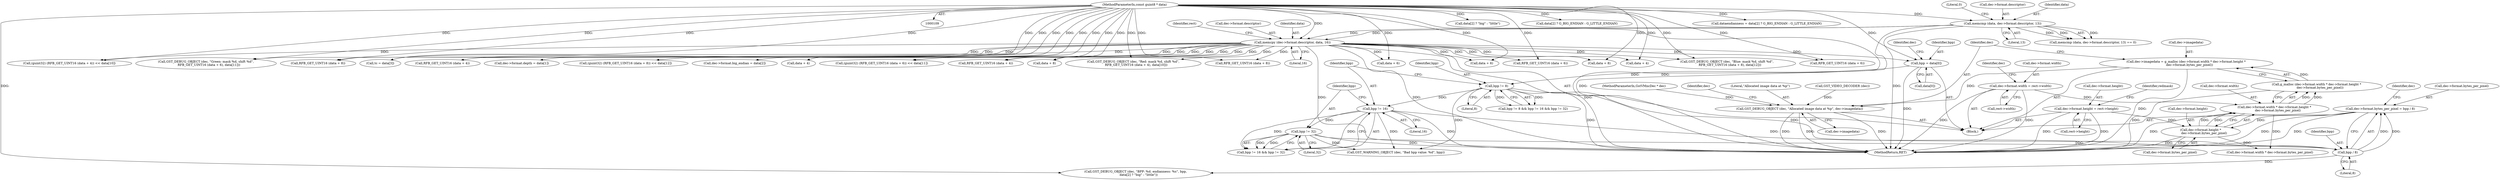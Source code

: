 digraph "0_gstreamer_4cb1bcf1422bbcd79c0f683edb7ee85e3f7a31fe_0@API" {
"1000472" [label="(Call,dec->imagedata = g_malloc (dec->format.width * dec->format.height *\n       dec->format.bytes_per_pixel))"];
"1000476" [label="(Call,g_malloc (dec->format.width * dec->format.height *\n       dec->format.bytes_per_pixel))"];
"1000477" [label="(Call,dec->format.width * dec->format.height *\n       dec->format.bytes_per_pixel)"];
"1000252" [label="(Call,dec->format.width = rect->width)"];
"1000483" [label="(Call,dec->format.height *\n       dec->format.bytes_per_pixel)"];
"1000261" [label="(Call,dec->format.height = rect->height)"];
"1000243" [label="(Call,dec->format.bytes_per_pixel = bpp / 8)"];
"1000249" [label="(Call,bpp / 8)"];
"1000224" [label="(Call,bpp != 32)"];
"1000221" [label="(Call,bpp != 16)"];
"1000217" [label="(Call,bpp != 8)"];
"1000179" [label="(Call,bpp = data[0])"];
"1000153" [label="(Call,memcpy (dec->format.descriptor, data, 16))"];
"1000141" [label="(Call,memcmp (data, dec->format.descriptor, 13))"];
"1000112" [label="(MethodParameterIn,const guint8 * data)"];
"1000494" [label="(Call,GST_DEBUG_OBJECT (dec, \"Allocated image data at %p\", dec->imagedata))"];
"1000143" [label="(Call,dec->format.descriptor)"];
"1000506" [label="(Call,dec->format.width * dec->format.bytes_per_pixel)"];
"1000180" [label="(Identifier,bpp)"];
"1000141" [label="(Call,memcmp (data, dec->format.descriptor, 13))"];
"1000454" [label="(Call,GST_VIDEO_DECODER (dec))"];
"1000159" [label="(Identifier,data)"];
"1000210" [label="(Call,tc = data[3])"];
"1000140" [label="(Call,memcmp (data, dec->format.descriptor, 13) == 0)"];
"1000253" [label="(Call,dec->format.width)"];
"1000276" [label="(Call,data + 4)"];
"1000483" [label="(Call,dec->format.height *\n       dec->format.bytes_per_pixel)"];
"1000112" [label="(MethodParameterIn,const guint8 * data)"];
"1000473" [label="(Call,dec->imagedata)"];
"1000220" [label="(Call,bpp != 16 && bpp != 32)"];
"1000187" [label="(Identifier,dec)"];
"1000336" [label="(Call,GST_DEBUG_OBJECT (dec, \"BPP: %d. endianness: %s\", bpp,\n      data[2] ? \"big\" : \"little\"))"];
"1000288" [label="(Call,data + 6)"];
"1000495" [label="(Identifier,dec)"];
"1000261" [label="(Call,dec->format.height = rect->height)"];
"1000326" [label="(Call,GST_DEBUG_OBJECT (dec, \"Blue: mask %d, shift %d\",\n      RFB_GET_UINT16 (data + 8), data[12]))"];
"1000296" [label="(Call,(guint32) (RFB_GET_UINT16 (data + 8)) << data[12])"];
"1000275" [label="(Call,RFB_GET_UINT16 (data + 4))"];
"1000217" [label="(Call,bpp != 8)"];
"1000181" [label="(Call,data[0])"];
"1000309" [label="(Call,RFB_GET_UINT16 (data + 4))"];
"1000300" [label="(Call,data + 8)"];
"1000267" [label="(Call,rect->height)"];
"1000258" [label="(Call,rect->width)"];
"1000494" [label="(Call,GST_DEBUG_OBJECT (dec, \"Allocated image data at %p\", dec->imagedata))"];
"1000340" [label="(Call,data[2] ? \"big\" : \"little\")"];
"1000165" [label="(Identifier,rect)"];
"1000284" [label="(Call,(guint32) (RFB_GET_UINT16 (data + 6)) << data[11])"];
"1000250" [label="(Identifier,bpp)"];
"1000148" [label="(Literal,13)"];
"1000154" [label="(Call,dec->format.descriptor)"];
"1000142" [label="(Identifier,data)"];
"1000251" [label="(Literal,8)"];
"1000244" [label="(Call,dec->format.bytes_per_pixel)"];
"1000110" [label="(MethodParameterIn,GstVMncDec * dec)"];
"1000476" [label="(Call,g_malloc (dec->format.width * dec->format.height *\n       dec->format.bytes_per_pixel))"];
"1000484" [label="(Call,dec->format.height)"];
"1000497" [label="(Call,dec->imagedata)"];
"1000271" [label="(Identifier,redmask)"];
"1000204" [label="(Call,data[2] ? G_BIG_ENDIAN : G_LITTLE_ENDIAN)"];
"1000519" [label="(MethodReturn,RET)"];
"1000287" [label="(Call,RFB_GET_UINT16 (data + 6))"];
"1000472" [label="(Call,dec->imagedata = g_malloc (dec->format.width * dec->format.height *\n       dec->format.bytes_per_pixel))"];
"1000223" [label="(Literal,16)"];
"1000272" [label="(Call,(guint32) (RFB_GET_UINT16 (data + 4)) << data[10])"];
"1000330" [label="(Call,data + 8)"];
"1000202" [label="(Call,dataendianness = data[2] ? G_BIG_ENDIAN : G_LITTLE_ENDIAN)"];
"1000224" [label="(Call,bpp != 32)"];
"1000219" [label="(Literal,8)"];
"1000226" [label="(Literal,32)"];
"1000249" [label="(Call,bpp / 8)"];
"1000222" [label="(Identifier,bpp)"];
"1000184" [label="(Call,dec->format.depth = data[1])"];
"1000218" [label="(Identifier,bpp)"];
"1000160" [label="(Literal,16)"];
"1000503" [label="(Identifier,dec)"];
"1000216" [label="(Call,bpp != 8 && bpp != 16 && bpp != 32)"];
"1000153" [label="(Call,memcpy (dec->format.descriptor, data, 16))"];
"1000228" [label="(Call,GST_WARNING_OBJECT (dec, \"Bad bpp value: %d\", bpp))"];
"1000478" [label="(Call,dec->format.width)"];
"1000489" [label="(Call,dec->format.bytes_per_pixel)"];
"1000221" [label="(Call,bpp != 16)"];
"1000319" [label="(Call,RFB_GET_UINT16 (data + 6))"];
"1000243" [label="(Call,dec->format.bytes_per_pixel = bpp / 8)"];
"1000477" [label="(Call,dec->format.width * dec->format.height *\n       dec->format.bytes_per_pixel)"];
"1000193" [label="(Call,dec->format.big_endian = data[2])"];
"1000310" [label="(Call,data + 4)"];
"1000225" [label="(Identifier,bpp)"];
"1000179" [label="(Call,bpp = data[0])"];
"1000262" [label="(Call,dec->format.height)"];
"1000299" [label="(Call,RFB_GET_UINT16 (data + 8))"];
"1000264" [label="(Identifier,dec)"];
"1000149" [label="(Literal,0)"];
"1000115" [label="(Block,)"];
"1000306" [label="(Call,GST_DEBUG_OBJECT (dec, \"Red: mask %d, shift %d\",\n      RFB_GET_UINT16 (data + 4), data[10]))"];
"1000329" [label="(Call,RFB_GET_UINT16 (data + 8))"];
"1000320" [label="(Call,data + 6)"];
"1000316" [label="(Call,GST_DEBUG_OBJECT (dec, \"Green: mask %d, shift %d\",\n      RFB_GET_UINT16 (data + 6), data[11]))"];
"1000252" [label="(Call,dec->format.width = rect->width)"];
"1000496" [label="(Literal,\"Allocated image data at %p\")"];
"1000255" [label="(Identifier,dec)"];
"1000472" -> "1000115"  [label="AST: "];
"1000472" -> "1000476"  [label="CFG: "];
"1000473" -> "1000472"  [label="AST: "];
"1000476" -> "1000472"  [label="AST: "];
"1000495" -> "1000472"  [label="CFG: "];
"1000472" -> "1000519"  [label="DDG: "];
"1000476" -> "1000472"  [label="DDG: "];
"1000472" -> "1000494"  [label="DDG: "];
"1000476" -> "1000477"  [label="CFG: "];
"1000477" -> "1000476"  [label="AST: "];
"1000476" -> "1000519"  [label="DDG: "];
"1000477" -> "1000476"  [label="DDG: "];
"1000477" -> "1000476"  [label="DDG: "];
"1000477" -> "1000483"  [label="CFG: "];
"1000478" -> "1000477"  [label="AST: "];
"1000483" -> "1000477"  [label="AST: "];
"1000477" -> "1000519"  [label="DDG: "];
"1000252" -> "1000477"  [label="DDG: "];
"1000483" -> "1000477"  [label="DDG: "];
"1000483" -> "1000477"  [label="DDG: "];
"1000477" -> "1000506"  [label="DDG: "];
"1000252" -> "1000115"  [label="AST: "];
"1000252" -> "1000258"  [label="CFG: "];
"1000253" -> "1000252"  [label="AST: "];
"1000258" -> "1000252"  [label="AST: "];
"1000264" -> "1000252"  [label="CFG: "];
"1000252" -> "1000519"  [label="DDG: "];
"1000252" -> "1000519"  [label="DDG: "];
"1000483" -> "1000489"  [label="CFG: "];
"1000484" -> "1000483"  [label="AST: "];
"1000489" -> "1000483"  [label="AST: "];
"1000483" -> "1000519"  [label="DDG: "];
"1000261" -> "1000483"  [label="DDG: "];
"1000243" -> "1000483"  [label="DDG: "];
"1000483" -> "1000506"  [label="DDG: "];
"1000261" -> "1000115"  [label="AST: "];
"1000261" -> "1000267"  [label="CFG: "];
"1000262" -> "1000261"  [label="AST: "];
"1000267" -> "1000261"  [label="AST: "];
"1000271" -> "1000261"  [label="CFG: "];
"1000261" -> "1000519"  [label="DDG: "];
"1000261" -> "1000519"  [label="DDG: "];
"1000243" -> "1000115"  [label="AST: "];
"1000243" -> "1000249"  [label="CFG: "];
"1000244" -> "1000243"  [label="AST: "];
"1000249" -> "1000243"  [label="AST: "];
"1000255" -> "1000243"  [label="CFG: "];
"1000243" -> "1000519"  [label="DDG: "];
"1000243" -> "1000519"  [label="DDG: "];
"1000249" -> "1000243"  [label="DDG: "];
"1000249" -> "1000243"  [label="DDG: "];
"1000249" -> "1000251"  [label="CFG: "];
"1000250" -> "1000249"  [label="AST: "];
"1000251" -> "1000249"  [label="AST: "];
"1000224" -> "1000249"  [label="DDG: "];
"1000217" -> "1000249"  [label="DDG: "];
"1000221" -> "1000249"  [label="DDG: "];
"1000249" -> "1000336"  [label="DDG: "];
"1000224" -> "1000220"  [label="AST: "];
"1000224" -> "1000226"  [label="CFG: "];
"1000225" -> "1000224"  [label="AST: "];
"1000226" -> "1000224"  [label="AST: "];
"1000220" -> "1000224"  [label="CFG: "];
"1000224" -> "1000519"  [label="DDG: "];
"1000224" -> "1000220"  [label="DDG: "];
"1000224" -> "1000220"  [label="DDG: "];
"1000221" -> "1000224"  [label="DDG: "];
"1000224" -> "1000228"  [label="DDG: "];
"1000221" -> "1000220"  [label="AST: "];
"1000221" -> "1000223"  [label="CFG: "];
"1000222" -> "1000221"  [label="AST: "];
"1000223" -> "1000221"  [label="AST: "];
"1000225" -> "1000221"  [label="CFG: "];
"1000220" -> "1000221"  [label="CFG: "];
"1000221" -> "1000519"  [label="DDG: "];
"1000221" -> "1000220"  [label="DDG: "];
"1000221" -> "1000220"  [label="DDG: "];
"1000217" -> "1000221"  [label="DDG: "];
"1000221" -> "1000228"  [label="DDG: "];
"1000217" -> "1000216"  [label="AST: "];
"1000217" -> "1000219"  [label="CFG: "];
"1000218" -> "1000217"  [label="AST: "];
"1000219" -> "1000217"  [label="AST: "];
"1000222" -> "1000217"  [label="CFG: "];
"1000216" -> "1000217"  [label="CFG: "];
"1000217" -> "1000519"  [label="DDG: "];
"1000217" -> "1000216"  [label="DDG: "];
"1000217" -> "1000216"  [label="DDG: "];
"1000179" -> "1000217"  [label="DDG: "];
"1000217" -> "1000228"  [label="DDG: "];
"1000179" -> "1000115"  [label="AST: "];
"1000179" -> "1000181"  [label="CFG: "];
"1000180" -> "1000179"  [label="AST: "];
"1000181" -> "1000179"  [label="AST: "];
"1000187" -> "1000179"  [label="CFG: "];
"1000179" -> "1000519"  [label="DDG: "];
"1000153" -> "1000179"  [label="DDG: "];
"1000112" -> "1000179"  [label="DDG: "];
"1000153" -> "1000115"  [label="AST: "];
"1000153" -> "1000160"  [label="CFG: "];
"1000154" -> "1000153"  [label="AST: "];
"1000159" -> "1000153"  [label="AST: "];
"1000160" -> "1000153"  [label="AST: "];
"1000165" -> "1000153"  [label="CFG: "];
"1000153" -> "1000519"  [label="DDG: "];
"1000153" -> "1000519"  [label="DDG: "];
"1000153" -> "1000519"  [label="DDG: "];
"1000141" -> "1000153"  [label="DDG: "];
"1000141" -> "1000153"  [label="DDG: "];
"1000112" -> "1000153"  [label="DDG: "];
"1000153" -> "1000184"  [label="DDG: "];
"1000153" -> "1000193"  [label="DDG: "];
"1000153" -> "1000210"  [label="DDG: "];
"1000153" -> "1000275"  [label="DDG: "];
"1000153" -> "1000276"  [label="DDG: "];
"1000153" -> "1000272"  [label="DDG: "];
"1000153" -> "1000287"  [label="DDG: "];
"1000153" -> "1000288"  [label="DDG: "];
"1000153" -> "1000284"  [label="DDG: "];
"1000153" -> "1000299"  [label="DDG: "];
"1000153" -> "1000300"  [label="DDG: "];
"1000153" -> "1000296"  [label="DDG: "];
"1000153" -> "1000309"  [label="DDG: "];
"1000153" -> "1000310"  [label="DDG: "];
"1000153" -> "1000306"  [label="DDG: "];
"1000153" -> "1000319"  [label="DDG: "];
"1000153" -> "1000320"  [label="DDG: "];
"1000153" -> "1000316"  [label="DDG: "];
"1000153" -> "1000329"  [label="DDG: "];
"1000153" -> "1000330"  [label="DDG: "];
"1000153" -> "1000326"  [label="DDG: "];
"1000141" -> "1000140"  [label="AST: "];
"1000141" -> "1000148"  [label="CFG: "];
"1000142" -> "1000141"  [label="AST: "];
"1000143" -> "1000141"  [label="AST: "];
"1000148" -> "1000141"  [label="AST: "];
"1000149" -> "1000141"  [label="CFG: "];
"1000141" -> "1000519"  [label="DDG: "];
"1000141" -> "1000519"  [label="DDG: "];
"1000141" -> "1000140"  [label="DDG: "];
"1000141" -> "1000140"  [label="DDG: "];
"1000141" -> "1000140"  [label="DDG: "];
"1000112" -> "1000141"  [label="DDG: "];
"1000112" -> "1000109"  [label="AST: "];
"1000112" -> "1000519"  [label="DDG: "];
"1000112" -> "1000184"  [label="DDG: "];
"1000112" -> "1000193"  [label="DDG: "];
"1000112" -> "1000202"  [label="DDG: "];
"1000112" -> "1000204"  [label="DDG: "];
"1000112" -> "1000210"  [label="DDG: "];
"1000112" -> "1000275"  [label="DDG: "];
"1000112" -> "1000276"  [label="DDG: "];
"1000112" -> "1000272"  [label="DDG: "];
"1000112" -> "1000287"  [label="DDG: "];
"1000112" -> "1000288"  [label="DDG: "];
"1000112" -> "1000284"  [label="DDG: "];
"1000112" -> "1000299"  [label="DDG: "];
"1000112" -> "1000300"  [label="DDG: "];
"1000112" -> "1000296"  [label="DDG: "];
"1000112" -> "1000309"  [label="DDG: "];
"1000112" -> "1000310"  [label="DDG: "];
"1000112" -> "1000306"  [label="DDG: "];
"1000112" -> "1000319"  [label="DDG: "];
"1000112" -> "1000320"  [label="DDG: "];
"1000112" -> "1000316"  [label="DDG: "];
"1000112" -> "1000329"  [label="DDG: "];
"1000112" -> "1000330"  [label="DDG: "];
"1000112" -> "1000326"  [label="DDG: "];
"1000112" -> "1000336"  [label="DDG: "];
"1000112" -> "1000340"  [label="DDG: "];
"1000494" -> "1000115"  [label="AST: "];
"1000494" -> "1000497"  [label="CFG: "];
"1000495" -> "1000494"  [label="AST: "];
"1000496" -> "1000494"  [label="AST: "];
"1000497" -> "1000494"  [label="AST: "];
"1000503" -> "1000494"  [label="CFG: "];
"1000494" -> "1000519"  [label="DDG: "];
"1000494" -> "1000519"  [label="DDG: "];
"1000494" -> "1000519"  [label="DDG: "];
"1000454" -> "1000494"  [label="DDG: "];
"1000110" -> "1000494"  [label="DDG: "];
}

